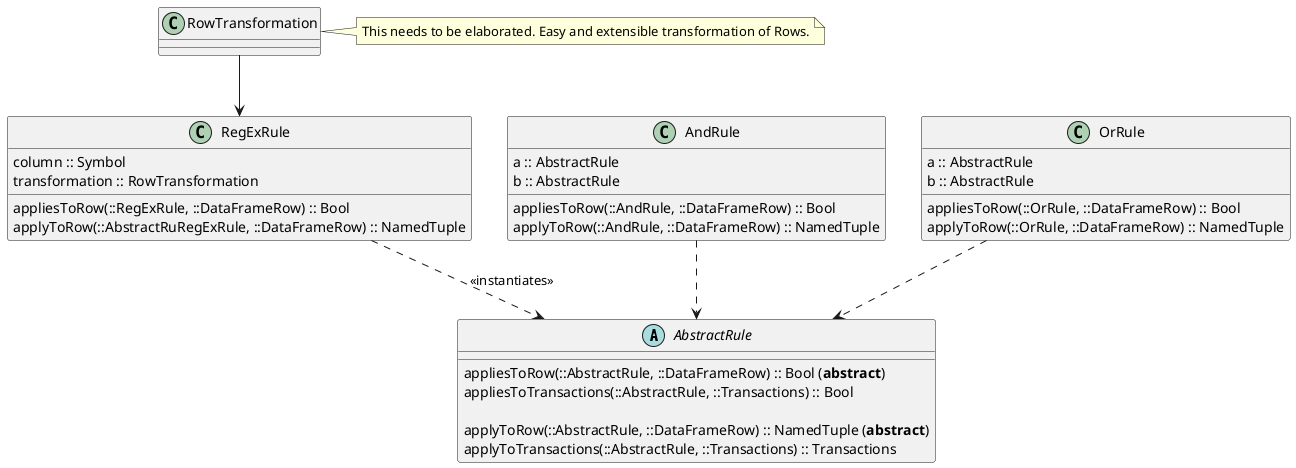 @startuml

abstract class AbstractRule {
    appliesToRow(::AbstractRule, ::DataFrameRow) :: Bool (**abstract**)
    appliesToTransactions(::AbstractRule, ::Transactions) :: Bool

    applyToRow(::AbstractRule, ::DataFrameRow) :: NamedTuple (**abstract**)
    applyToTransactions(::AbstractRule, ::Transactions) :: Transactions
}

class RowTransformation {

}
note right: This needs to be elaborated. Easy and extensible transformation of Rows.

class RegExRule {
    column :: Symbol
    transformation :: RowTransformation

    appliesToRow(::RegExRule, ::DataFrameRow) :: Bool
    applyToRow(::AbstractRuRegExRule, ::DataFrameRow) :: NamedTuple
}

class AndRule {
    a :: AbstractRule
    b :: AbstractRule

    appliesToRow(::AndRule, ::DataFrameRow) :: Bool
    applyToRow(::AndRule, ::DataFrameRow) :: NamedTuple
}

class OrRule {
    a :: AbstractRule
    b :: AbstractRule

    appliesToRow(::OrRule, ::DataFrameRow) :: Bool
    applyToRow(::OrRule, ::DataFrameRow) :: NamedTuple
}

RegExRule ..> AbstractRule : << instantiates >>
AndRule ..> AbstractRule
OrRule ..> AbstractRule

RowTransformation --> RegExRule

@enduml